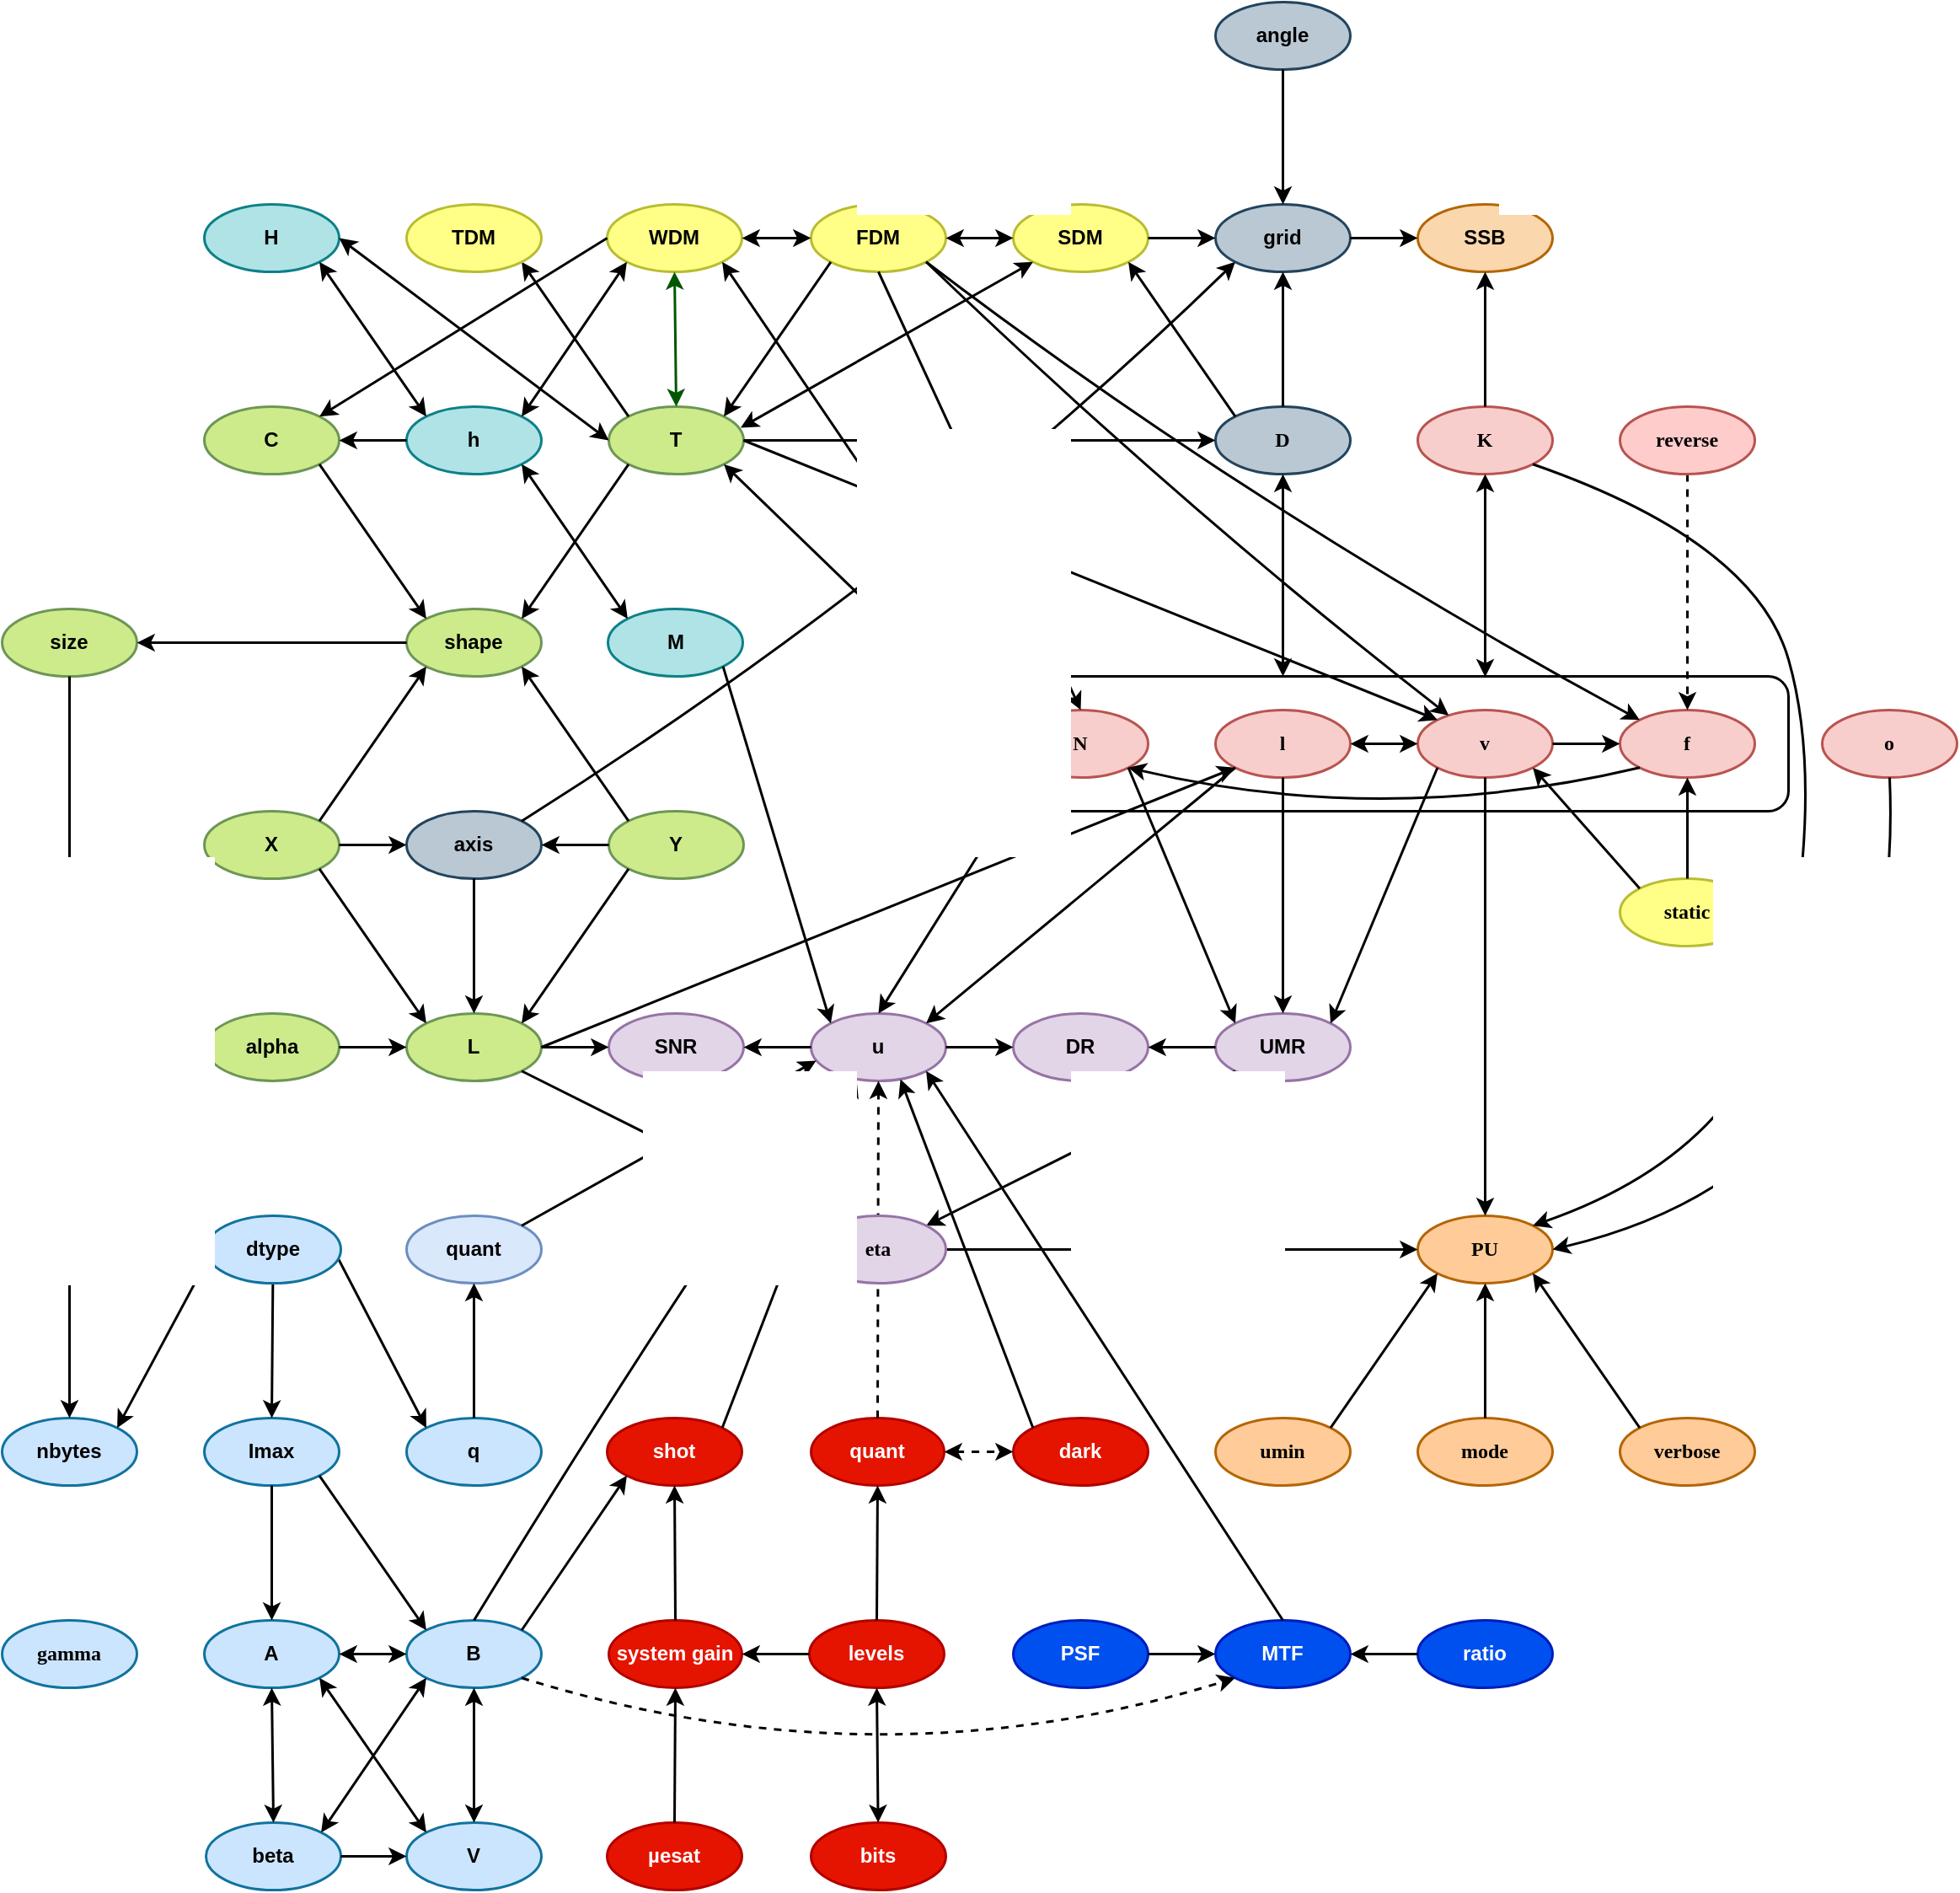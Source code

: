 <mxfile version="20.8.16" type="device"><diagram name="Page-1" id="42789a77-a242-8287-6e28-9cd8cfd52e62"><mxGraphModel dx="1773" dy="1035" grid="1" gridSize="10" guides="1" tooltips="1" connect="1" arrows="1" fold="1" page="1" pageScale="1" pageWidth="1169" pageHeight="827" background="#FFFFFF" math="0" shadow="0"><root><mxCell id="0"/><mxCell id="1" parent="0"/><mxCell id="Fuf8ZG8SZwSjGpJqajnA-6" value="" style="rounded=1;whiteSpace=wrap;html=1;labelBackgroundColor=default;strokeWidth=1.5;" parent="1" vertex="1"><mxGeometry x="620" y="440" width="480" height="80" as="geometry"/></mxCell><mxCell id="1ea317790d2ca983-6" value="&lt;span&gt;o&lt;/span&gt;" style="ellipse;whiteSpace=wrap;html=1;rounded=0;shadow=0;comic=0;labelBackgroundColor=none;strokeWidth=1.5;fontFamily=Verdana;fontSize=12;align=center;fontStyle=1;fillColor=#f8cecc;strokeColor=#b85450;labelBorderColor=none;" parent="1" vertex="1"><mxGeometry x="1120" y="460" width="80" height="40" as="geometry"/></mxCell><mxCell id="1ea317790d2ca983-1" value="N" style="ellipse;whiteSpace=wrap;html=1;rounded=0;shadow=0;comic=0;labelBackgroundColor=none;strokeWidth=1.5;fontFamily=Verdana;fontSize=12;align=center;fontStyle=1;fillColor=#f8cecc;strokeColor=#b85450;labelBorderColor=none;" parent="1" vertex="1"><mxGeometry x="640" y="460" width="80" height="40" as="geometry"/></mxCell><mxCell id="1ea317790d2ca983-2" value="&lt;span&gt;K&lt;/span&gt;" style="ellipse;whiteSpace=wrap;html=1;rounded=0;shadow=0;comic=0;labelBackgroundColor=none;strokeWidth=1.5;fontFamily=Verdana;fontSize=12;align=center;fontStyle=1;fillColor=#f8cecc;strokeColor=#b85450;labelBorderColor=none;" parent="1" vertex="1"><mxGeometry x="880" y="280" width="80" height="40" as="geometry"/></mxCell><mxCell id="1ea317790d2ca983-3" value="&lt;span&gt;l&lt;/span&gt;" style="ellipse;whiteSpace=wrap;html=1;rounded=0;shadow=0;comic=0;labelBackgroundColor=none;strokeWidth=1.5;fontFamily=Verdana;fontSize=12;align=center;fontStyle=1;fillColor=#f8cecc;strokeColor=#b85450;labelBorderColor=none;" parent="1" vertex="1"><mxGeometry x="760" y="460" width="80" height="40" as="geometry"/></mxCell><mxCell id="1ea317790d2ca983-4" value="&lt;span&gt;v&lt;/span&gt;" style="ellipse;whiteSpace=wrap;html=1;rounded=0;shadow=0;comic=0;labelBackgroundColor=none;strokeWidth=1.5;fontFamily=Verdana;fontSize=12;align=center;fontStyle=1;fillColor=#f8cecc;strokeColor=#b85450;labelBorderColor=none;" parent="1" vertex="1"><mxGeometry x="880" y="460" width="80" height="40" as="geometry"/></mxCell><mxCell id="1ea317790d2ca983-5" value="&lt;span&gt;f&lt;/span&gt;" style="ellipse;whiteSpace=wrap;html=1;rounded=0;shadow=0;comic=0;labelBackgroundColor=none;strokeWidth=1.5;fontFamily=Verdana;fontSize=12;align=center;fontStyle=1;fillColor=#f8cecc;strokeColor=#b85450;labelBorderColor=none;" parent="1" vertex="1"><mxGeometry x="1000" y="460" width="80" height="40" as="geometry"/></mxCell><mxCell id="1ea317790d2ca983-7" value="&lt;span&gt;D&lt;/span&gt;" style="ellipse;whiteSpace=wrap;html=1;rounded=0;shadow=0;comic=0;labelBackgroundColor=none;strokeWidth=1.5;fontFamily=Verdana;fontSize=12;align=center;fontStyle=1;fillColor=#bac8d3;strokeColor=#23445D;labelBorderColor=none;" parent="1" vertex="1"><mxGeometry x="760" y="280" width="80" height="40" as="geometry"/></mxCell><mxCell id="1ea317790d2ca983-10" value="&lt;span&gt;static&lt;/span&gt;" style="ellipse;whiteSpace=wrap;html=1;rounded=0;shadow=0;comic=0;labelBackgroundColor=none;strokeWidth=1.5;fontFamily=Verdana;fontSize=12;align=center;fontStyle=1;fillColor=#ffff88;strokeColor=#B8BD31;labelBorderColor=none;" parent="1" vertex="1"><mxGeometry x="1000" y="560" width="80" height="40" as="geometry"/></mxCell><mxCell id="1ea317790d2ca983-11" value="&lt;span&gt;PU&lt;br&gt;&lt;/span&gt;" style="ellipse;whiteSpace=wrap;html=1;rounded=0;shadow=0;comic=0;labelBackgroundColor=none;strokeWidth=1.5;fontFamily=Verdana;fontSize=12;align=center;fontStyle=1;fillColor=#ffcc99;strokeColor=#B46504;labelBorderColor=none;" parent="1" vertex="1"><mxGeometry x="880" y="760" width="80" height="40" as="geometry"/></mxCell><mxCell id="fu6DnhhA0FLCa2TkjUO7-2" value="UMR" style="ellipse;whiteSpace=wrap;html=1;fontStyle=1;fillColor=#e1d5e7;strokeColor=#9673a6;shadow=0;strokeWidth=1.5;labelBorderColor=none;" parent="1" vertex="1"><mxGeometry x="760" y="640" width="80" height="40" as="geometry"/></mxCell><mxCell id="fu6DnhhA0FLCa2TkjUO7-15" value="" style="endArrow=classic;html=1;rounded=1;exitX=0;exitY=1;exitDx=0;exitDy=0;entryX=1;entryY=0;entryDx=0;entryDy=0;fontStyle=1;shadow=0;strokeWidth=1.5;labelBorderColor=none;" parent="1" source="1ea317790d2ca983-4" target="fu6DnhhA0FLCa2TkjUO7-2" edge="1"><mxGeometry width="50" height="50" relative="1" as="geometry"><mxPoint x="950" y="460" as="sourcePoint"/><mxPoint x="1000" y="410" as="targetPoint"/></mxGeometry></mxCell><mxCell id="fu6DnhhA0FLCa2TkjUO7-16" value="" style="endArrow=classic;html=1;rounded=1;exitX=0.5;exitY=1;exitDx=0;exitDy=0;entryX=0.5;entryY=0;entryDx=0;entryDy=0;fontStyle=1;shadow=0;strokeWidth=1.5;labelBorderColor=none;" parent="1" source="1ea317790d2ca983-3" target="fu6DnhhA0FLCa2TkjUO7-2" edge="1"><mxGeometry width="50" height="50" relative="1" as="geometry"><mxPoint x="950" y="460" as="sourcePoint"/><mxPoint x="1000" y="410" as="targetPoint"/></mxGeometry></mxCell><mxCell id="fu6DnhhA0FLCa2TkjUO7-17" value="" style="endArrow=classic;html=1;rounded=1;exitX=1;exitY=1;exitDx=0;exitDy=0;entryX=0;entryY=0;entryDx=0;entryDy=0;fontStyle=1;shadow=0;strokeWidth=1.5;labelBorderColor=none;" parent="1" source="1ea317790d2ca983-1" target="fu6DnhhA0FLCa2TkjUO7-2" edge="1"><mxGeometry width="50" height="50" relative="1" as="geometry"><mxPoint x="950" y="460" as="sourcePoint"/><mxPoint x="1000" y="410" as="targetPoint"/></mxGeometry></mxCell><mxCell id="fu6DnhhA0FLCa2TkjUO7-18" value="" style="endArrow=classic;html=1;rounded=1;exitX=0;exitY=1;exitDx=0;exitDy=0;fontStyle=1;shadow=0;strokeWidth=1.5;labelBorderColor=none;" parent="1" source="fu6DnhhA0FLCa2TkjUO7-2" target="1ea317790d2ca983-8" edge="1"><mxGeometry width="50" height="50" relative="1" as="geometry"><mxPoint x="950" y="580" as="sourcePoint"/><mxPoint x="1000" y="530" as="targetPoint"/></mxGeometry></mxCell><mxCell id="fu6DnhhA0FLCa2TkjUO7-19" value="" style="endArrow=classic;html=1;rounded=1;exitX=0.5;exitY=1;exitDx=0;exitDy=0;entryX=0.5;entryY=0;entryDx=0;entryDy=0;fontStyle=1;shadow=0;strokeWidth=1.5;labelBorderColor=none;" parent="1" source="1ea317790d2ca983-4" target="1ea317790d2ca983-11" edge="1"><mxGeometry width="50" height="50" relative="1" as="geometry"><mxPoint x="950" y="460" as="sourcePoint"/><mxPoint x="1000" y="410" as="targetPoint"/></mxGeometry></mxCell><mxCell id="fu6DnhhA0FLCa2TkjUO7-20" value="" style="endArrow=classic;html=1;rounded=1;exitX=1;exitY=0.5;exitDx=0;exitDy=0;entryX=0;entryY=0.5;entryDx=0;entryDy=0;fontStyle=1;shadow=0;strokeWidth=1.5;labelBorderColor=none;" parent="1" source="1ea317790d2ca983-8" target="1ea317790d2ca983-11" edge="1"><mxGeometry width="50" height="50" relative="1" as="geometry"><mxPoint x="950" y="580" as="sourcePoint"/><mxPoint x="1000" y="530" as="targetPoint"/></mxGeometry></mxCell><mxCell id="fu6DnhhA0FLCa2TkjUO7-21" value="" style="endArrow=classic;startArrow=classic;html=1;rounded=1;exitX=1;exitY=0.5;exitDx=0;exitDy=0;fontStyle=1;shadow=0;strokeWidth=1.5;labelBorderColor=none;" parent="1" source="1ea317790d2ca983-3" edge="1"><mxGeometry width="50" height="50" relative="1" as="geometry"><mxPoint x="950" y="460" as="sourcePoint"/><mxPoint x="880" y="480" as="targetPoint"/></mxGeometry></mxCell><mxCell id="fu6DnhhA0FLCa2TkjUO7-22" value="" style="endArrow=classic;html=1;rounded=1;exitX=1;exitY=0.5;exitDx=0;exitDy=0;entryX=0;entryY=0.5;entryDx=0;entryDy=0;fontStyle=1;shadow=0;strokeWidth=1.5;labelBorderColor=none;" parent="1" source="1ea317790d2ca983-4" target="1ea317790d2ca983-5" edge="1"><mxGeometry width="50" height="50" relative="1" as="geometry"><mxPoint x="1010" y="590" as="sourcePoint"/><mxPoint x="1000" y="410" as="targetPoint"/></mxGeometry></mxCell><mxCell id="fu6DnhhA0FLCa2TkjUO7-24" value="" style="endArrow=classic;html=1;rounded=1;entryX=0.5;entryY=0;entryDx=0;entryDy=0;exitX=0.5;exitY=1;exitDx=0;exitDy=0;dashed=1;fontStyle=1;shadow=0;strokeWidth=1.5;labelBorderColor=none;" parent="1" target="1ea317790d2ca983-5" edge="1"><mxGeometry width="50" height="50" relative="1" as="geometry"><mxPoint x="1040" y="320" as="sourcePoint"/><mxPoint x="1000" y="410" as="targetPoint"/></mxGeometry></mxCell><mxCell id="fu6DnhhA0FLCa2TkjUO7-25" value="" style="endArrow=classic;html=1;rounded=1;entryX=1;entryY=1;entryDx=0;entryDy=0;exitX=0;exitY=0;exitDx=0;exitDy=0;fontStyle=1;shadow=0;strokeWidth=1.5;labelBorderColor=none;" parent="1" source="1ea317790d2ca983-10" target="1ea317790d2ca983-4" edge="1"><mxGeometry width="50" height="50" relative="1" as="geometry"><mxPoint x="980" y="520" as="sourcePoint"/><mxPoint x="1000" y="410" as="targetPoint"/></mxGeometry></mxCell><mxCell id="fu6DnhhA0FLCa2TkjUO7-26" value="" style="endArrow=classic;html=1;rounded=1;exitX=0.5;exitY=0;exitDx=0;exitDy=0;entryX=0.5;entryY=1;entryDx=0;entryDy=0;fontStyle=1;shadow=0;strokeWidth=1.5;labelBorderColor=none;" parent="1" source="1ea317790d2ca983-10" target="1ea317790d2ca983-5" edge="1"><mxGeometry width="50" height="50" relative="1" as="geometry"><mxPoint x="950" y="460" as="sourcePoint"/><mxPoint x="1000" y="410" as="targetPoint"/></mxGeometry></mxCell><mxCell id="fu6DnhhA0FLCa2TkjUO7-28" value="SSB" style="ellipse;whiteSpace=wrap;html=1;fontStyle=1;fillColor=#fad7ac;strokeColor=#b46504;shadow=0;strokeWidth=1.5;labelBorderColor=none;" parent="1" vertex="1"><mxGeometry x="880" y="160" width="80" height="40" as="geometry"/></mxCell><mxCell id="fu6DnhhA0FLCa2TkjUO7-29" value="grid" style="ellipse;whiteSpace=wrap;html=1;fontStyle=1;fillColor=#bac8d3;strokeColor=#23445D;shadow=0;strokeWidth=1.5;labelBorderColor=none;" parent="1" vertex="1"><mxGeometry x="760" y="160" width="80" height="40" as="geometry"/></mxCell><mxCell id="fu6DnhhA0FLCa2TkjUO7-30" value="" style="endArrow=classic;html=1;curved=1;exitX=1;exitY=0.5;exitDx=0;exitDy=0;entryX=0;entryY=0.5;entryDx=0;entryDy=0;fontStyle=1;shadow=0;strokeWidth=1.5;labelBorderColor=none;" parent="1" source="fu6DnhhA0FLCa2TkjUO7-29" target="fu6DnhhA0FLCa2TkjUO7-28" edge="1"><mxGeometry width="50" height="50" relative="1" as="geometry"><mxPoint x="950" y="380" as="sourcePoint"/><mxPoint x="1000" y="330" as="targetPoint"/></mxGeometry></mxCell><mxCell id="fu6DnhhA0FLCa2TkjUO7-31" value="" style="endArrow=classic;html=1;curved=1;exitX=0.5;exitY=0;exitDx=0;exitDy=0;entryX=0.5;entryY=1;entryDx=0;entryDy=0;fontStyle=1;shadow=0;strokeWidth=1.5;labelBorderColor=none;" parent="1" source="1ea317790d2ca983-2" target="fu6DnhhA0FLCa2TkjUO7-28" edge="1"><mxGeometry width="50" height="50" relative="1" as="geometry"><mxPoint x="950" y="380" as="sourcePoint"/><mxPoint x="1000" y="330" as="targetPoint"/></mxGeometry></mxCell><mxCell id="fu6DnhhA0FLCa2TkjUO7-32" value="" style="endArrow=classic;html=1;curved=1;exitX=0.5;exitY=0;exitDx=0;exitDy=0;fontStyle=1;shadow=0;strokeWidth=1.5;labelBorderColor=none;" parent="1" source="1ea317790d2ca983-7" target="fu6DnhhA0FLCa2TkjUO7-29" edge="1"><mxGeometry width="50" height="50" relative="1" as="geometry"><mxPoint x="950" y="380" as="sourcePoint"/><mxPoint x="1000" y="330" as="targetPoint"/></mxGeometry></mxCell><mxCell id="fu6DnhhA0FLCa2TkjUO7-33" value="angle" style="ellipse;whiteSpace=wrap;html=1;fontStyle=1;fillColor=#bac8d3;strokeColor=#23445D;shadow=0;strokeWidth=1.5;labelBorderColor=none;" parent="1" vertex="1"><mxGeometry x="760" y="40" width="80" height="40" as="geometry"/></mxCell><mxCell id="fu6DnhhA0FLCa2TkjUO7-34" value="" style="endArrow=classic;html=1;curved=1;exitX=0.5;exitY=1;exitDx=0;exitDy=0;entryX=0.5;entryY=0;entryDx=0;entryDy=0;fontStyle=1;shadow=0;strokeWidth=1.5;labelBorderColor=none;" parent="1" source="fu6DnhhA0FLCa2TkjUO7-33" target="fu6DnhhA0FLCa2TkjUO7-29" edge="1"><mxGeometry width="50" height="50" relative="1" as="geometry"><mxPoint x="950" y="340" as="sourcePoint"/><mxPoint x="1000" y="290" as="targetPoint"/></mxGeometry></mxCell><mxCell id="fu6DnhhA0FLCa2TkjUO7-36" value="WDM" style="ellipse;whiteSpace=wrap;html=1;fontStyle=1;fillColor=#ffff88;strokeColor=#B8BD31;shadow=0;strokeWidth=1.5;labelBorderColor=none;" parent="1" vertex="1"><mxGeometry x="399" y="160" width="80" height="40" as="geometry"/></mxCell><mxCell id="fu6DnhhA0FLCa2TkjUO7-37" value="FDM" style="ellipse;whiteSpace=wrap;html=1;fontStyle=1;fillColor=#ffff88;strokeColor=#B8BD31;shadow=0;strokeWidth=1.5;labelBorderColor=none;" parent="1" vertex="1"><mxGeometry x="520" y="160" width="80" height="40" as="geometry"/></mxCell><mxCell id="fu6DnhhA0FLCa2TkjUO7-38" value="SDM" style="ellipse;whiteSpace=wrap;html=1;fontStyle=1;fillColor=#ffff88;strokeColor=#B8BD31;shadow=0;strokeWidth=1.5;labelBorderColor=none;" parent="1" vertex="1"><mxGeometry x="640" y="160" width="80" height="40" as="geometry"/></mxCell><mxCell id="fu6DnhhA0FLCa2TkjUO7-39" value="" style="endArrow=classic;startArrow=classic;html=1;curved=1;exitX=1;exitY=0.5;exitDx=0;exitDy=0;entryX=0;entryY=0.5;entryDx=0;entryDy=0;fontStyle=1;shadow=0;strokeWidth=1.5;labelBorderColor=none;" parent="1" source="fu6DnhhA0FLCa2TkjUO7-36" target="fu6DnhhA0FLCa2TkjUO7-37" edge="1"><mxGeometry width="50" height="50" relative="1" as="geometry"><mxPoint x="950" y="460" as="sourcePoint"/><mxPoint x="1000" y="410" as="targetPoint"/></mxGeometry></mxCell><mxCell id="fu6DnhhA0FLCa2TkjUO7-40" value="" style="endArrow=classic;startArrow=classic;html=1;curved=1;exitX=1;exitY=0.5;exitDx=0;exitDy=0;entryX=0;entryY=0.5;entryDx=0;entryDy=0;fontStyle=1;shadow=0;strokeWidth=1.5;labelBorderColor=none;" parent="1" source="fu6DnhhA0FLCa2TkjUO7-37" target="fu6DnhhA0FLCa2TkjUO7-38" edge="1"><mxGeometry width="50" height="50" relative="1" as="geometry"><mxPoint x="950" y="460" as="sourcePoint"/><mxPoint x="1000" y="410" as="targetPoint"/></mxGeometry></mxCell><mxCell id="fu6DnhhA0FLCa2TkjUO7-41" value="" style="endArrow=classic;html=1;curved=1;exitX=1;exitY=0.5;exitDx=0;exitDy=0;entryX=0;entryY=0.5;entryDx=0;entryDy=0;fontStyle=1;shadow=0;strokeWidth=1.5;labelBorderColor=none;" parent="1" source="fu6DnhhA0FLCa2TkjUO7-38" target="fu6DnhhA0FLCa2TkjUO7-29" edge="1"><mxGeometry width="50" height="50" relative="1" as="geometry"><mxPoint x="950" y="340" as="sourcePoint"/><mxPoint x="1000" y="290" as="targetPoint"/></mxGeometry></mxCell><mxCell id="fu6DnhhA0FLCa2TkjUO7-42" value="" style="endArrow=classic;html=1;curved=1;exitX=0;exitY=0;exitDx=0;exitDy=0;entryX=1;entryY=1;entryDx=0;entryDy=0;fontStyle=1;shadow=0;strokeWidth=1.5;labelBorderColor=none;" parent="1" source="1ea317790d2ca983-7" target="fu6DnhhA0FLCa2TkjUO7-38" edge="1"><mxGeometry width="50" height="50" relative="1" as="geometry"><mxPoint x="950" y="340" as="sourcePoint"/><mxPoint x="1000" y="290" as="targetPoint"/></mxGeometry></mxCell><mxCell id="fu6DnhhA0FLCa2TkjUO7-43" value="shape" style="ellipse;whiteSpace=wrap;html=1;fontStyle=1;fillColor=#cdeb8b;strokeColor=#6D9656;shadow=0;strokeWidth=1.5;labelBorderColor=none;" parent="1" vertex="1"><mxGeometry x="280" y="400" width="80" height="40" as="geometry"/></mxCell><mxCell id="fu6DnhhA0FLCa2TkjUO7-44" value="T" style="ellipse;whiteSpace=wrap;html=1;fontStyle=1;fillColor=#cdeb8b;strokeColor=#6D9656;shadow=0;strokeWidth=1.5;labelBorderColor=none;" parent="1" vertex="1"><mxGeometry x="400" y="280" width="80" height="40" as="geometry"/></mxCell><mxCell id="fu6DnhhA0FLCa2TkjUO7-45" value="Y" style="ellipse;whiteSpace=wrap;html=1;fontStyle=1;fillColor=#cdeb8b;strokeColor=#6D9656;shadow=0;strokeWidth=1.5;labelBorderColor=none;" parent="1" vertex="1"><mxGeometry x="400" y="520" width="80" height="40" as="geometry"/></mxCell><mxCell id="fu6DnhhA0FLCa2TkjUO7-46" value="X" style="ellipse;whiteSpace=wrap;html=1;fontStyle=1;fillColor=#cdeb8b;strokeColor=#6D9656;shadow=0;strokeWidth=1.5;labelBorderColor=none;" parent="1" vertex="1"><mxGeometry x="160" y="520" width="80" height="40" as="geometry"/></mxCell><mxCell id="fu6DnhhA0FLCa2TkjUO7-47" value="C" style="ellipse;whiteSpace=wrap;html=1;fontStyle=1;fillColor=#cdeb8b;strokeColor=#6D9656;shadow=0;strokeWidth=1.5;labelBorderColor=none;" parent="1" vertex="1"><mxGeometry x="160" y="280" width="80" height="40" as="geometry"/></mxCell><mxCell id="fu6DnhhA0FLCa2TkjUO7-48" value="" style="endArrow=classic;html=1;curved=1;exitX=1;exitY=1;exitDx=0;exitDy=0;entryX=0;entryY=0;entryDx=0;entryDy=0;fontStyle=1;shadow=0;strokeWidth=1.5;labelBorderColor=none;" parent="1" source="fu6DnhhA0FLCa2TkjUO7-47" target="fu6DnhhA0FLCa2TkjUO7-43" edge="1"><mxGeometry width="50" height="50" relative="1" as="geometry"><mxPoint x="950" y="500" as="sourcePoint"/><mxPoint x="1000" y="450" as="targetPoint"/></mxGeometry></mxCell><mxCell id="fu6DnhhA0FLCa2TkjUO7-49" value="" style="endArrow=classic;html=1;curved=1;exitX=0;exitY=1;exitDx=0;exitDy=0;entryX=1;entryY=0;entryDx=0;entryDy=0;fontStyle=1;shadow=0;strokeWidth=1.5;labelBorderColor=none;" parent="1" source="fu6DnhhA0FLCa2TkjUO7-44" target="fu6DnhhA0FLCa2TkjUO7-43" edge="1"><mxGeometry width="50" height="50" relative="1" as="geometry"><mxPoint x="950" y="500" as="sourcePoint"/><mxPoint x="1000" y="450" as="targetPoint"/></mxGeometry></mxCell><mxCell id="fu6DnhhA0FLCa2TkjUO7-50" value="" style="endArrow=classic;html=1;curved=1;exitX=1;exitY=0;exitDx=0;exitDy=0;entryX=0;entryY=1;entryDx=0;entryDy=0;fontStyle=1;shadow=0;strokeWidth=1.5;labelBorderColor=none;" parent="1" source="fu6DnhhA0FLCa2TkjUO7-46" target="fu6DnhhA0FLCa2TkjUO7-43" edge="1"><mxGeometry width="50" height="50" relative="1" as="geometry"><mxPoint x="950" y="500" as="sourcePoint"/><mxPoint x="290" y="500" as="targetPoint"/></mxGeometry></mxCell><mxCell id="fu6DnhhA0FLCa2TkjUO7-51" value="" style="endArrow=classic;html=1;curved=1;exitX=0;exitY=0;exitDx=0;exitDy=0;entryX=1;entryY=1;entryDx=0;entryDy=0;fontStyle=1;shadow=0;strokeWidth=1.5;labelBorderColor=none;" parent="1" source="fu6DnhhA0FLCa2TkjUO7-45" target="fu6DnhhA0FLCa2TkjUO7-43" edge="1"><mxGeometry width="50" height="50" relative="1" as="geometry"><mxPoint x="950" y="500" as="sourcePoint"/><mxPoint x="1000" y="450" as="targetPoint"/></mxGeometry></mxCell><mxCell id="fu6DnhhA0FLCa2TkjUO7-52" value="size" style="ellipse;whiteSpace=wrap;html=1;fontStyle=1;fillColor=#cdeb8b;strokeColor=#6D9656;shadow=0;strokeWidth=1.5;labelBorderColor=none;" parent="1" vertex="1"><mxGeometry x="40" y="400" width="80" height="40" as="geometry"/></mxCell><mxCell id="fu6DnhhA0FLCa2TkjUO7-53" value="" style="endArrow=classic;html=1;curved=1;exitX=0;exitY=0.5;exitDx=0;exitDy=0;entryX=1;entryY=0.5;entryDx=0;entryDy=0;fontStyle=1;shadow=0;strokeWidth=1.5;labelBorderColor=none;" parent="1" source="fu6DnhhA0FLCa2TkjUO7-43" target="fu6DnhhA0FLCa2TkjUO7-52" edge="1"><mxGeometry width="50" height="50" relative="1" as="geometry"><mxPoint x="950" y="340" as="sourcePoint"/><mxPoint x="1000" y="290" as="targetPoint"/></mxGeometry></mxCell><mxCell id="fu6DnhhA0FLCa2TkjUO7-54" value="L" style="ellipse;whiteSpace=wrap;html=1;fontStyle=1;fillColor=#cdeb8b;strokeColor=#6D9656;shadow=0;strokeWidth=1.5;labelBorderColor=none;" parent="1" vertex="1"><mxGeometry x="280" y="640" width="80" height="40" as="geometry"/></mxCell><mxCell id="fu6DnhhA0FLCa2TkjUO7-55" value="" style="endArrow=classic;html=1;curved=1;exitX=1;exitY=1;exitDx=0;exitDy=0;entryX=0;entryY=0;entryDx=0;entryDy=0;fontStyle=1;shadow=0;strokeWidth=1.5;labelBorderColor=none;" parent="1" source="fu6DnhhA0FLCa2TkjUO7-46" target="fu6DnhhA0FLCa2TkjUO7-54" edge="1"><mxGeometry width="50" height="50" relative="1" as="geometry"><mxPoint x="950" y="520" as="sourcePoint"/><mxPoint x="1000" y="470" as="targetPoint"/></mxGeometry></mxCell><mxCell id="fu6DnhhA0FLCa2TkjUO7-56" value="" style="endArrow=classic;html=1;curved=1;exitX=0;exitY=1;exitDx=0;exitDy=0;entryX=1;entryY=0;entryDx=0;entryDy=0;fontStyle=1;shadow=0;strokeWidth=1.5;labelBorderColor=none;" parent="1" source="fu6DnhhA0FLCa2TkjUO7-45" target="fu6DnhhA0FLCa2TkjUO7-54" edge="1"><mxGeometry width="50" height="50" relative="1" as="geometry"><mxPoint x="950" y="520" as="sourcePoint"/><mxPoint x="1000" y="470" as="targetPoint"/></mxGeometry></mxCell><mxCell id="fu6DnhhA0FLCa2TkjUO7-58" value="u" style="ellipse;whiteSpace=wrap;html=1;fontStyle=1;fillColor=#e1d5e7;strokeColor=#9673a6;shadow=0;strokeWidth=1.5;labelBorderColor=none;" parent="1" vertex="1"><mxGeometry x="520" y="640" width="80" height="40" as="geometry"/></mxCell><mxCell id="fu6DnhhA0FLCa2TkjUO7-60" value="" style="endArrow=classic;html=1;curved=1;exitX=0;exitY=1;exitDx=0;exitDy=0;entryX=0.5;entryY=0;entryDx=0;entryDy=0;fontStyle=1;shadow=0;strokeWidth=1.5;labelBorderColor=none;" parent="1" source="1ea317790d2ca983-1" target="fu6DnhhA0FLCa2TkjUO7-58" edge="1"><mxGeometry width="50" height="50" relative="1" as="geometry"><mxPoint x="820" y="520" as="sourcePoint"/><mxPoint x="870" y="470" as="targetPoint"/></mxGeometry></mxCell><mxCell id="fu6DnhhA0FLCa2TkjUO7-61" value="DR" style="ellipse;whiteSpace=wrap;html=1;fontStyle=1;fillColor=#e1d5e7;strokeColor=#9673a6;shadow=0;strokeWidth=1.5;labelBorderColor=none;" parent="1" vertex="1"><mxGeometry x="640" y="640" width="80" height="40" as="geometry"/></mxCell><mxCell id="fu6DnhhA0FLCa2TkjUO7-62" value="" style="endArrow=classic;html=1;curved=1;exitX=0;exitY=0.5;exitDx=0;exitDy=0;fontStyle=1;shadow=0;strokeWidth=1.5;labelBorderColor=none;" parent="1" source="fu6DnhhA0FLCa2TkjUO7-2" edge="1"><mxGeometry width="50" height="50" relative="1" as="geometry"><mxPoint x="820" y="520" as="sourcePoint"/><mxPoint x="720" y="660" as="targetPoint"/></mxGeometry></mxCell><mxCell id="fu6DnhhA0FLCa2TkjUO7-63" value="" style="endArrow=classic;html=1;curved=1;entryX=0;entryY=0.5;entryDx=0;entryDy=0;fontStyle=1;shadow=0;strokeWidth=1.5;labelBorderColor=none;" parent="1" target="fu6DnhhA0FLCa2TkjUO7-61" edge="1"><mxGeometry width="50" height="50" relative="1" as="geometry"><mxPoint x="600" y="660" as="sourcePoint"/><mxPoint x="870" y="470" as="targetPoint"/></mxGeometry></mxCell><mxCell id="fu6DnhhA0FLCa2TkjUO7-64" value="M" style="ellipse;whiteSpace=wrap;html=1;fontStyle=1;fillColor=#b0e3e6;strokeColor=#0e8088;shadow=0;strokeWidth=1.5;labelBorderColor=none;" parent="1" vertex="1"><mxGeometry x="399.5" y="400" width="80" height="40" as="geometry"/></mxCell><mxCell id="fu6DnhhA0FLCa2TkjUO7-69" value="" style="endArrow=classic;html=1;curved=1;exitX=1;exitY=1;exitDx=0;exitDy=0;entryX=0;entryY=0;entryDx=0;entryDy=0;fontStyle=1;shadow=0;strokeWidth=1.5;labelBorderColor=none;" parent="1" source="fu6DnhhA0FLCa2TkjUO7-64" target="fu6DnhhA0FLCa2TkjUO7-58" edge="1"><mxGeometry width="50" height="50" relative="1" as="geometry"><mxPoint x="820" y="520" as="sourcePoint"/><mxPoint x="870" y="470" as="targetPoint"/></mxGeometry></mxCell><mxCell id="fu6DnhhA0FLCa2TkjUO7-72" value="dark" style="ellipse;whiteSpace=wrap;html=1;fontStyle=1;fillColor=#e51400;strokeColor=#B20000;shadow=0;strokeWidth=1.5;labelBorderColor=none;fontColor=#ffffff;" parent="1" vertex="1"><mxGeometry x="640" y="880" width="80" height="40" as="geometry"/></mxCell><mxCell id="fu6DnhhA0FLCa2TkjUO7-73" value="quant" style="ellipse;whiteSpace=wrap;html=1;fontStyle=1;fillColor=#dae8fc;strokeColor=#6c8ebf;shadow=0;strokeWidth=1.5;labelBorderColor=none;" parent="1" vertex="1"><mxGeometry x="280" y="760" width="80" height="40" as="geometry"/></mxCell><mxCell id="fu6DnhhA0FLCa2TkjUO7-74" value="shot" style="ellipse;whiteSpace=wrap;html=1;fontStyle=1;fillColor=#e51400;strokeColor=#B20000;shadow=0;strokeWidth=1.5;labelBorderColor=none;fontColor=#ffffff;" parent="1" vertex="1"><mxGeometry x="399" y="880" width="80" height="40" as="geometry"/></mxCell><mxCell id="fu6DnhhA0FLCa2TkjUO7-75" value="" style="endArrow=classic;html=1;curved=1;exitX=1;exitY=0;exitDx=0;exitDy=0;entryX=0.338;entryY=0.975;entryDx=0;entryDy=0;fontStyle=1;shadow=0;strokeWidth=1.5;labelBorderColor=none;entryPerimeter=0;" parent="1" source="fu6DnhhA0FLCa2TkjUO7-74" target="fu6DnhhA0FLCa2TkjUO7-58" edge="1"><mxGeometry width="50" height="50" relative="1" as="geometry"><mxPoint x="820" y="520" as="sourcePoint"/><mxPoint x="870" y="470" as="targetPoint"/></mxGeometry></mxCell><mxCell id="fu6DnhhA0FLCa2TkjUO7-77" value="" style="endArrow=classic;html=1;curved=1;exitX=0;exitY=0;exitDx=0;exitDy=0;entryX=0.663;entryY=0.975;entryDx=0;entryDy=0;fontStyle=1;shadow=0;strokeWidth=1.5;labelBorderColor=none;entryPerimeter=0;" parent="1" source="fu6DnhhA0FLCa2TkjUO7-72" target="fu6DnhhA0FLCa2TkjUO7-58" edge="1"><mxGeometry width="50" height="50" relative="1" as="geometry"><mxPoint x="820" y="520" as="sourcePoint"/><mxPoint x="870" y="470" as="targetPoint"/></mxGeometry></mxCell><mxCell id="fu6DnhhA0FLCa2TkjUO7-78" value="" style="endArrow=classic;html=1;curved=1;exitX=1;exitY=0.5;exitDx=0;exitDy=0;entryX=0;entryY=0.5;entryDx=0;entryDy=0;fontStyle=1;shadow=0;strokeWidth=1.5;labelBorderColor=none;" parent="1" source="fu6DnhhA0FLCa2TkjUO7-44" target="1ea317790d2ca983-7" edge="1"><mxGeometry width="50" height="50" relative="1" as="geometry"><mxPoint x="820" y="520" as="sourcePoint"/><mxPoint x="870" y="470" as="targetPoint"/></mxGeometry></mxCell><mxCell id="fu6DnhhA0FLCa2TkjUO7-80" value="nbytes" style="ellipse;whiteSpace=wrap;html=1;fontStyle=1;fillColor=#cce5ff;strokeColor=#10739E;shadow=0;strokeWidth=1.5;labelBorderColor=none;" parent="1" vertex="1"><mxGeometry x="40" y="880" width="80" height="40" as="geometry"/></mxCell><mxCell id="fu6DnhhA0FLCa2TkjUO7-81" value="q" style="ellipse;whiteSpace=wrap;html=1;fontStyle=1;fillColor=#cce5ff;strokeColor=#10739E;shadow=0;strokeWidth=1.5;labelBorderColor=none;" parent="1" vertex="1"><mxGeometry x="280" y="880" width="80" height="40" as="geometry"/></mxCell><mxCell id="fu6DnhhA0FLCa2TkjUO7-82" value="Imax" style="ellipse;whiteSpace=wrap;html=1;fontStyle=1;fillColor=#cce5ff;strokeColor=#10739E;shadow=0;strokeWidth=1.5;labelBorderColor=none;" parent="1" vertex="1"><mxGeometry x="160" y="880" width="80" height="40" as="geometry"/></mxCell><mxCell id="fu6DnhhA0FLCa2TkjUO7-84" value="" style="endArrow=classic;html=1;curved=1;exitX=0.5;exitY=0;exitDx=0;exitDy=0;entryX=0.5;entryY=1;entryDx=0;entryDy=0;fontStyle=1;shadow=0;strokeWidth=1.5;labelBorderColor=none;" parent="1" source="fu6DnhhA0FLCa2TkjUO7-81" target="fu6DnhhA0FLCa2TkjUO7-73" edge="1"><mxGeometry width="50" height="50" relative="1" as="geometry"><mxPoint x="700" y="760" as="sourcePoint"/><mxPoint x="750" y="710" as="targetPoint"/></mxGeometry></mxCell><mxCell id="fu6DnhhA0FLCa2TkjUO7-85" value="" style="endArrow=classic;html=1;curved=1;exitX=1;exitY=0;exitDx=0;exitDy=0;entryX=0;entryY=0;entryDx=0;entryDy=0;fontStyle=1;shadow=0;strokeWidth=1.5;labelBorderColor=none;" parent="1" source="fu6DnhhA0FLCa2TkjUO7-79" target="fu6DnhhA0FLCa2TkjUO7-81" edge="1"><mxGeometry width="50" height="50" relative="1" as="geometry"><mxPoint x="820" y="740" as="sourcePoint"/><mxPoint x="870" y="690" as="targetPoint"/></mxGeometry></mxCell><mxCell id="fu6DnhhA0FLCa2TkjUO7-86" value="" style="endArrow=classic;html=1;curved=1;exitX=0.5;exitY=0;exitDx=0;exitDy=0;fontStyle=1;shadow=0;strokeWidth=1.5;labelBorderColor=none;fillColor=#cce5ff;strokeColor=#000000;entryX=0.5;entryY=0;entryDx=0;entryDy=0;" parent="1" source="fu6DnhhA0FLCa2TkjUO7-79" target="fu6DnhhA0FLCa2TkjUO7-82" edge="1"><mxGeometry width="50" height="50" relative="1" as="geometry"><mxPoint x="820" y="740" as="sourcePoint"/><mxPoint x="190" y="860" as="targetPoint"/></mxGeometry></mxCell><mxCell id="fu6DnhhA0FLCa2TkjUO7-87" value="" style="endArrow=classic;html=1;curved=1;exitX=0;exitY=0;exitDx=0;exitDy=0;entryX=1;entryY=0;entryDx=0;entryDy=0;fontStyle=1;shadow=0;strokeWidth=1.5;labelBorderColor=none;fillColor=#cce5ff;strokeColor=#000000;" parent="1" source="fu6DnhhA0FLCa2TkjUO7-79" target="fu6DnhhA0FLCa2TkjUO7-80" edge="1"><mxGeometry width="50" height="50" relative="1" as="geometry"><mxPoint x="820" y="740" as="sourcePoint"/><mxPoint x="870" y="690" as="targetPoint"/></mxGeometry></mxCell><mxCell id="fu6DnhhA0FLCa2TkjUO7-88" value="" style="endArrow=classic;html=1;curved=1;exitX=0.5;exitY=1;exitDx=0;exitDy=0;entryX=0.5;entryY=0;entryDx=0;entryDy=0;fontStyle=1;shadow=0;strokeWidth=1.5;labelBorderColor=none;" parent="1" source="fu6DnhhA0FLCa2TkjUO7-52" target="fu6DnhhA0FLCa2TkjUO7-80" edge="1"><mxGeometry width="50" height="50" relative="1" as="geometry"><mxPoint x="820" y="700" as="sourcePoint"/><mxPoint x="870" y="650" as="targetPoint"/></mxGeometry></mxCell><mxCell id="fu6DnhhA0FLCa2TkjUO7-89" value="A" style="ellipse;whiteSpace=wrap;html=1;fontStyle=1;fillColor=#cce5ff;strokeColor=#10739E;shadow=0;strokeWidth=1.5;labelBorderColor=none;" parent="1" vertex="1"><mxGeometry x="160" y="1000" width="80" height="40" as="geometry"/></mxCell><mxCell id="fu6DnhhA0FLCa2TkjUO7-90" value="B" style="ellipse;whiteSpace=wrap;html=1;fontStyle=1;fillColor=#cce5ff;strokeColor=#10739E;shadow=0;strokeWidth=1.5;labelBorderColor=none;" parent="1" vertex="1"><mxGeometry x="280" y="1000" width="80" height="40" as="geometry"/></mxCell><mxCell id="fu6DnhhA0FLCa2TkjUO7-91" value="V" style="ellipse;whiteSpace=wrap;html=1;fontStyle=1;fillColor=#cce5ff;strokeColor=#10739E;shadow=0;strokeWidth=1.5;labelBorderColor=none;" parent="1" vertex="1"><mxGeometry x="280" y="1120" width="80" height="40" as="geometry"/></mxCell><mxCell id="fu6DnhhA0FLCa2TkjUO7-92" value="" style="endArrow=classic;html=1;curved=1;exitX=0.5;exitY=0;exitDx=0;exitDy=0;fontStyle=1;shadow=0;strokeWidth=1.5;labelBorderColor=none;entryX=0;entryY=1;entryDx=0;entryDy=0;" parent="1" source="fu6DnhhA0FLCa2TkjUO7-90" target="fu6DnhhA0FLCa2TkjUO7-58" edge="1"><mxGeometry width="50" height="50" relative="1" as="geometry"><mxPoint x="820" y="700" as="sourcePoint"/><mxPoint x="520" y="610" as="targetPoint"/><Array as="points"><mxPoint x="430" y="820"/></Array></mxGeometry></mxCell><mxCell id="fu6DnhhA0FLCa2TkjUO7-94" value="" style="endArrow=classic;startArrow=classic;html=1;curved=1;exitX=0.5;exitY=0;exitDx=0;exitDy=0;entryX=0.5;entryY=1;entryDx=0;entryDy=0;fillColor=#008a00;strokeColor=#005700;fontStyle=1;shadow=0;strokeWidth=1.5;labelBorderColor=none;" parent="1" source="fu6DnhhA0FLCa2TkjUO7-44" target="fu6DnhhA0FLCa2TkjUO7-36" edge="1"><mxGeometry width="50" height="50" relative="1" as="geometry"><mxPoint x="820" y="610" as="sourcePoint"/><mxPoint x="870" y="560" as="targetPoint"/></mxGeometry></mxCell><mxCell id="fu6DnhhA0FLCa2TkjUO7-95" value="" style="endArrow=classic;startArrow=classic;html=1;curved=1;entryX=0;entryY=1;entryDx=0;entryDy=0;fillColor=#60a917;strokeColor=#000000;fontStyle=1;shadow=0;strokeWidth=1.5;labelBorderColor=none;exitX=0.978;exitY=0.313;exitDx=0;exitDy=0;exitPerimeter=0;" parent="1" source="fu6DnhhA0FLCa2TkjUO7-44" target="fu6DnhhA0FLCa2TkjUO7-38" edge="1"><mxGeometry width="50" height="50" relative="1" as="geometry"><mxPoint x="480" y="290" as="sourcePoint"/><mxPoint x="870" y="560" as="targetPoint"/></mxGeometry></mxCell><mxCell id="fu6DnhhA0FLCa2TkjUO7-96" value="" style="endArrow=classic;html=1;curved=1;exitX=0;exitY=1;exitDx=0;exitDy=0;entryX=1;entryY=0;entryDx=0;entryDy=0;fillColor=#008a00;strokeColor=#000000;fontStyle=1;shadow=0;strokeWidth=1.5;labelBorderColor=none;" parent="1" source="fu6DnhhA0FLCa2TkjUO7-37" target="fu6DnhhA0FLCa2TkjUO7-44" edge="1"><mxGeometry width="50" height="50" relative="1" as="geometry"><mxPoint x="820" y="610" as="sourcePoint"/><mxPoint x="870" y="560" as="targetPoint"/></mxGeometry></mxCell><mxCell id="fu6DnhhA0FLCa2TkjUO7-97" value="" style="endArrow=classic;html=1;curved=1;exitX=0.5;exitY=1;exitDx=0;exitDy=0;entryX=0.5;entryY=0;entryDx=0;entryDy=0;fontStyle=1;shadow=0;strokeWidth=1.5;labelBorderColor=none;" parent="1" source="fu6DnhhA0FLCa2TkjUO7-37" target="1ea317790d2ca983-1" edge="1"><mxGeometry width="50" height="50" relative="1" as="geometry"><mxPoint x="820" y="610" as="sourcePoint"/><mxPoint x="870" y="560" as="targetPoint"/></mxGeometry></mxCell><mxCell id="fu6DnhhA0FLCa2TkjUO7-98" value="" style="endArrow=classic;startArrow=classic;html=1;curved=1;exitX=1;exitY=1;exitDx=0;exitDy=0;entryX=0;entryY=0;entryDx=0;entryDy=0;fontStyle=1;shadow=0;strokeWidth=1.5;labelBorderColor=none;" parent="1" source="fu6DnhhA0FLCa2TkjUO7-36" target="1ea317790d2ca983-1" edge="1"><mxGeometry width="50" height="50" relative="1" as="geometry"><mxPoint x="820" y="610" as="sourcePoint"/><mxPoint x="870" y="560" as="targetPoint"/></mxGeometry></mxCell><mxCell id="fu6DnhhA0FLCa2TkjUO7-99" value="" style="endArrow=classic;startArrow=classic;html=1;curved=1;exitX=1;exitY=1;exitDx=0;exitDy=0;entryX=0;entryY=0.5;entryDx=0;entryDy=0;fontStyle=1;fillColor=#60a917;strokeColor=#000000;shadow=0;strokeWidth=1.5;labelBorderColor=none;" parent="1" source="fu6DnhhA0FLCa2TkjUO7-44" target="1ea317790d2ca983-1" edge="1"><mxGeometry width="50" height="50" relative="1" as="geometry"><mxPoint x="820" y="610" as="sourcePoint"/><mxPoint x="620" y="430" as="targetPoint"/></mxGeometry></mxCell><mxCell id="fu6DnhhA0FLCa2TkjUO7-100" value="" style="endArrow=classic;html=1;curved=1;exitX=1;exitY=1;exitDx=0;exitDy=0;fontStyle=1;shadow=0;strokeWidth=1.5;labelBorderColor=none;" parent="1" source="fu6DnhhA0FLCa2TkjUO7-37" target="1ea317790d2ca983-4" edge="1"><mxGeometry width="50" height="50" relative="1" as="geometry"><mxPoint x="820" y="610" as="sourcePoint"/><mxPoint x="870" y="560" as="targetPoint"/><Array as="points"><mxPoint x="740" y="340"/></Array></mxGeometry></mxCell><mxCell id="fu6DnhhA0FLCa2TkjUO7-102" value="" style="endArrow=classic;html=1;curved=1;exitX=1;exitY=0;exitDx=0;exitDy=0;entryX=0;entryY=1;entryDx=0;entryDy=0;fontStyle=1;shadow=0;strokeWidth=1.5;labelBorderColor=none;" parent="1" source="fu6DnhhA0FLCa2TkjUO7-90" target="fu6DnhhA0FLCa2TkjUO7-74" edge="1"><mxGeometry width="50" height="50" relative="1" as="geometry"><mxPoint x="700" y="850" as="sourcePoint"/><mxPoint x="750" y="800" as="targetPoint"/></mxGeometry></mxCell><mxCell id="fu6DnhhA0FLCa2TkjUO7-103" value="" style="endArrow=classic;html=1;curved=1;exitX=0.5;exitY=0;exitDx=0;exitDy=0;fontStyle=1;shadow=0;strokeWidth=1.5;labelBorderColor=none;fillColor=#cce5ff;strokeColor=#000000;startArrow=none;" parent="1" source="fu6DnhhA0FLCa2TkjUO7-79" edge="1"><mxGeometry width="50" height="50" relative="1" as="geometry"><mxPoint x="740" y="850" as="sourcePoint"/><mxPoint x="200" y="800" as="targetPoint"/></mxGeometry></mxCell><mxCell id="fu6DnhhA0FLCa2TkjUO7-104" value="" style="endArrow=classic;html=1;curved=1;exitX=1;exitY=1;exitDx=0;exitDy=0;fontStyle=1;shadow=0;strokeWidth=1.5;labelBorderColor=none;entryX=0;entryY=0;entryDx=0;entryDy=0;" parent="1" source="fu6DnhhA0FLCa2TkjUO7-82" target="fu6DnhhA0FLCa2TkjUO7-90" edge="1"><mxGeometry width="50" height="50" relative="1" as="geometry"><mxPoint x="740" y="850" as="sourcePoint"/><mxPoint x="280" y="980" as="targetPoint"/></mxGeometry></mxCell><mxCell id="fu6DnhhA0FLCa2TkjUO7-105" value="" style="endArrow=classic;startArrow=classic;html=1;curved=1;exitX=1;exitY=0.5;exitDx=0;exitDy=0;entryX=0;entryY=0.5;entryDx=0;entryDy=0;fontStyle=1;shadow=0;strokeWidth=1.5;labelBorderColor=none;" parent="1" source="fu6DnhhA0FLCa2TkjUO7-89" target="fu6DnhhA0FLCa2TkjUO7-90" edge="1"><mxGeometry width="50" height="50" relative="1" as="geometry"><mxPoint x="740" y="1090" as="sourcePoint"/><mxPoint x="790" y="1040" as="targetPoint"/></mxGeometry></mxCell><mxCell id="fu6DnhhA0FLCa2TkjUO7-106" value="" style="endArrow=classic;startArrow=classic;html=1;curved=1;exitX=0.5;exitY=0;exitDx=0;exitDy=0;entryX=0.5;entryY=1;entryDx=0;entryDy=0;fontStyle=1;shadow=0;strokeWidth=1.5;labelBorderColor=none;" parent="1" source="fu6DnhhA0FLCa2TkjUO7-91" target="fu6DnhhA0FLCa2TkjUO7-90" edge="1"><mxGeometry width="50" height="50" relative="1" as="geometry"><mxPoint x="730" y="1240" as="sourcePoint"/><mxPoint x="780" y="1190" as="targetPoint"/></mxGeometry></mxCell><mxCell id="fu6DnhhA0FLCa2TkjUO7-107" value="" style="endArrow=classic;startArrow=classic;html=1;curved=1;fontStyle=1;shadow=0;strokeWidth=1.5;labelBorderColor=none;fillColor=#cce5ff;strokeColor=#000000;exitX=0;exitY=0;exitDx=0;exitDy=0;entryX=1;entryY=1;entryDx=0;entryDy=0;" parent="1" source="fu6DnhhA0FLCa2TkjUO7-91" target="fu6DnhhA0FLCa2TkjUO7-89" edge="1"><mxGeometry width="50" height="50" relative="1" as="geometry"><mxPoint x="150" y="1121" as="sourcePoint"/><mxPoint x="220" y="1040" as="targetPoint"/></mxGeometry></mxCell><mxCell id="fu6DnhhA0FLCa2TkjUO7-108" value="axis" style="ellipse;whiteSpace=wrap;html=1;fontStyle=1;fillColor=#bac8d3;strokeColor=#23445D;shadow=0;strokeWidth=1.5;labelBorderColor=none;" parent="1" vertex="1"><mxGeometry x="280" y="520" width="80" height="40" as="geometry"/></mxCell><mxCell id="fu6DnhhA0FLCa2TkjUO7-109" value="" style="endArrow=classic;html=1;curved=1;exitX=1;exitY=0.5;exitDx=0;exitDy=0;entryX=0;entryY=0.5;entryDx=0;entryDy=0;fontStyle=1;shadow=0;strokeWidth=1.5;labelBorderColor=none;" parent="1" source="fu6DnhhA0FLCa2TkjUO7-46" target="fu6DnhhA0FLCa2TkjUO7-108" edge="1"><mxGeometry width="50" height="50" relative="1" as="geometry"><mxPoint x="610" y="730" as="sourcePoint"/><mxPoint x="660" y="680" as="targetPoint"/></mxGeometry></mxCell><mxCell id="fu6DnhhA0FLCa2TkjUO7-110" value="" style="endArrow=classic;html=1;curved=1;exitX=0;exitY=0.5;exitDx=0;exitDy=0;fontStyle=1;shadow=0;strokeWidth=1.5;labelBorderColor=none;entryX=1;entryY=0.5;entryDx=0;entryDy=0;" parent="1" source="fu6DnhhA0FLCa2TkjUO7-45" target="fu6DnhhA0FLCa2TkjUO7-108" edge="1"><mxGeometry width="50" height="50" relative="1" as="geometry"><mxPoint x="250" y="550" as="sourcePoint"/><mxPoint x="450" y="490" as="targetPoint"/></mxGeometry></mxCell><mxCell id="fu6DnhhA0FLCa2TkjUO7-111" value="" style="endArrow=classic;html=1;curved=1;exitX=0.5;exitY=1;exitDx=0;exitDy=0;entryX=0.5;entryY=0;entryDx=0;entryDy=0;fontStyle=1;shadow=0;strokeWidth=1.5;labelBorderColor=none;" parent="1" source="fu6DnhhA0FLCa2TkjUO7-108" target="fu6DnhhA0FLCa2TkjUO7-54" edge="1"><mxGeometry width="50" height="50" relative="1" as="geometry"><mxPoint x="610" y="730" as="sourcePoint"/><mxPoint x="660" y="680" as="targetPoint"/></mxGeometry></mxCell><mxCell id="fu6DnhhA0FLCa2TkjUO7-112" value="h" style="ellipse;whiteSpace=wrap;html=1;fontStyle=1;fillColor=#b0e3e6;strokeColor=#0e8088;shadow=0;strokeWidth=1.5;labelBorderColor=none;" parent="1" vertex="1"><mxGeometry x="280" y="280" width="80" height="40" as="geometry"/></mxCell><mxCell id="fu6DnhhA0FLCa2TkjUO7-113" value="H" style="ellipse;whiteSpace=wrap;html=1;fontStyle=1;fillColor=#b0e3e6;strokeColor=#0e8088;shadow=0;strokeWidth=1.5;labelBorderColor=none;" parent="1" vertex="1"><mxGeometry x="160" y="160" width="80" height="40" as="geometry"/></mxCell><mxCell id="fu6DnhhA0FLCa2TkjUO7-114" value="" style="endArrow=classic;startArrow=classic;html=1;curved=1;exitX=1;exitY=1;exitDx=0;exitDy=0;entryX=0;entryY=0;entryDx=0;entryDy=0;fontStyle=1;shadow=0;strokeWidth=1.5;labelBorderColor=none;" parent="1" source="fu6DnhhA0FLCa2TkjUO7-113" target="fu6DnhhA0FLCa2TkjUO7-112" edge="1"><mxGeometry width="50" height="50" relative="1" as="geometry"><mxPoint x="610" y="550" as="sourcePoint"/><mxPoint x="660" y="500" as="targetPoint"/></mxGeometry></mxCell><mxCell id="fu6DnhhA0FLCa2TkjUO7-115" value="" style="endArrow=classic;startArrow=classic;html=1;curved=1;exitX=1;exitY=1;exitDx=0;exitDy=0;entryX=0;entryY=0;entryDx=0;entryDy=0;fontStyle=1;shadow=0;strokeWidth=1.5;labelBorderColor=none;" parent="1" source="fu6DnhhA0FLCa2TkjUO7-112" target="fu6DnhhA0FLCa2TkjUO7-64" edge="1"><mxGeometry width="50" height="50" relative="1" as="geometry"><mxPoint x="336.564" y="374.142" as="sourcePoint"/><mxPoint x="399.996" y="465.858" as="targetPoint"/></mxGeometry></mxCell><mxCell id="fu6DnhhA0FLCa2TkjUO7-116" value="" style="endArrow=classic;html=1;curved=1;exitX=0;exitY=0.5;exitDx=0;exitDy=0;entryX=1;entryY=0.5;entryDx=0;entryDy=0;fontStyle=1;shadow=0;strokeWidth=1.5;labelBorderColor=none;" parent="1" source="fu6DnhhA0FLCa2TkjUO7-112" target="fu6DnhhA0FLCa2TkjUO7-47" edge="1"><mxGeometry width="50" height="50" relative="1" as="geometry"><mxPoint x="610" y="550" as="sourcePoint"/><mxPoint x="660" y="500" as="targetPoint"/></mxGeometry></mxCell><mxCell id="fu6DnhhA0FLCa2TkjUO7-117" value="" style="endArrow=classic;startArrow=classic;html=1;curved=1;exitX=1;exitY=0;exitDx=0;exitDy=0;entryX=0;entryY=1;entryDx=0;entryDy=0;fontStyle=1;shadow=0;strokeWidth=1.5;labelBorderColor=none;" parent="1" source="fu6DnhhA0FLCa2TkjUO7-112" target="fu6DnhhA0FLCa2TkjUO7-36" edge="1"><mxGeometry width="50" height="50" relative="1" as="geometry"><mxPoint x="610" y="550" as="sourcePoint"/><mxPoint x="660" y="500" as="targetPoint"/></mxGeometry></mxCell><mxCell id="fu6DnhhA0FLCa2TkjUO7-118" value="" style="endArrow=classic;startArrow=classic;html=1;curved=1;exitX=1;exitY=0.5;exitDx=0;exitDy=0;entryX=0;entryY=0.5;entryDx=0;entryDy=0;fontStyle=1;shadow=0;strokeWidth=1.5;labelBorderColor=none;" parent="1" source="fu6DnhhA0FLCa2TkjUO7-113" target="fu6DnhhA0FLCa2TkjUO7-44" edge="1"><mxGeometry width="50" height="50" relative="1" as="geometry"><mxPoint x="610" y="550" as="sourcePoint"/><mxPoint x="660" y="500" as="targetPoint"/></mxGeometry></mxCell><mxCell id="fu6DnhhA0FLCa2TkjUO7-119" value="" style="endArrow=classic;html=1;curved=1;exitX=0;exitY=0.5;exitDx=0;exitDy=0;entryX=1;entryY=0;entryDx=0;entryDy=0;fontStyle=1;shadow=0;strokeWidth=1.5;labelBorderColor=none;" parent="1" source="fu6DnhhA0FLCa2TkjUO7-36" target="fu6DnhhA0FLCa2TkjUO7-47" edge="1"><mxGeometry width="50" height="50" relative="1" as="geometry"><mxPoint x="610" y="550" as="sourcePoint"/><mxPoint x="660" y="500" as="targetPoint"/></mxGeometry></mxCell><mxCell id="fu6DnhhA0FLCa2TkjUO7-122" value="" style="endArrow=classic;html=1;curved=1;exitX=0;exitY=1;exitDx=0;exitDy=0;fontStyle=1;shadow=0;strokeWidth=1.5;labelBorderColor=none;entryX=1;entryY=1;entryDx=0;entryDy=0;" parent="1" source="1ea317790d2ca983-5" edge="1" target="1ea317790d2ca983-1"><mxGeometry width="50" height="50" relative="1" as="geometry"><mxPoint x="610" y="550" as="sourcePoint"/><mxPoint x="710" y="434" as="targetPoint"/><Array as="points"><mxPoint x="860" y="530"/></Array></mxGeometry></mxCell><mxCell id="fu6DnhhA0FLCa2TkjUO7-123" value="" style="endArrow=classic;html=1;curved=1;exitX=1;exitY=1;exitDx=0;exitDy=0;entryX=0;entryY=0;entryDx=0;entryDy=0;fontStyle=1;shadow=0;strokeWidth=1.5;labelBorderColor=none;" parent="1" source="fu6DnhhA0FLCa2TkjUO7-37" target="1ea317790d2ca983-5" edge="1"><mxGeometry width="50" height="50" relative="1" as="geometry"><mxPoint x="610" y="550" as="sourcePoint"/><mxPoint x="660" y="500" as="targetPoint"/><Array as="points"><mxPoint x="780" y="340"/></Array></mxGeometry></mxCell><mxCell id="fu6DnhhA0FLCa2TkjUO7-125" value="&lt;span&gt;gamma&lt;/span&gt;" style="ellipse;whiteSpace=wrap;html=1;rounded=0;shadow=0;comic=0;labelBackgroundColor=none;strokeWidth=1.5;fontFamily=Verdana;fontSize=12;align=center;fontStyle=1;fillColor=#cce5ff;strokeColor=#10739E;labelBorderColor=none;" parent="1" vertex="1"><mxGeometry x="40" y="1000" width="80" height="40" as="geometry"/></mxCell><mxCell id="fu6DnhhA0FLCa2TkjUO7-126" value="&lt;span&gt;mode&lt;br&gt;&lt;/span&gt;" style="ellipse;whiteSpace=wrap;html=1;rounded=0;shadow=0;comic=0;labelBackgroundColor=none;strokeWidth=1.5;fontFamily=Verdana;fontSize=12;align=center;fontStyle=1;fillColor=#ffcc99;strokeColor=#B46504;labelBorderColor=none;" parent="1" vertex="1"><mxGeometry x="880" y="880" width="80" height="40" as="geometry"/></mxCell><mxCell id="fu6DnhhA0FLCa2TkjUO7-127" value="&lt;span&gt;umin&lt;/span&gt;" style="ellipse;whiteSpace=wrap;html=1;rounded=0;shadow=0;comic=0;labelBackgroundColor=none;strokeWidth=1.5;fontFamily=Verdana;fontSize=12;align=center;fontStyle=1;fillColor=#ffcc99;strokeColor=#B46504;labelBorderColor=none;" parent="1" vertex="1"><mxGeometry x="760" y="880" width="80" height="40" as="geometry"/></mxCell><mxCell id="fu6DnhhA0FLCa2TkjUO7-128" value="&lt;span&gt;verbose&lt;/span&gt;" style="ellipse;whiteSpace=wrap;html=1;rounded=0;shadow=0;comic=0;labelBackgroundColor=none;strokeWidth=1.5;fontFamily=Verdana;fontSize=12;align=center;fontStyle=1;fillColor=#ffcc99;strokeColor=#B46504;labelBorderColor=none;" parent="1" vertex="1"><mxGeometry x="1000" y="880" width="80" height="40" as="geometry"/></mxCell><mxCell id="fu6DnhhA0FLCa2TkjUO7-129" value="" style="endArrow=classic;html=1;curved=1;exitX=0;exitY=0;exitDx=0;exitDy=0;entryX=1;entryY=1;entryDx=0;entryDy=0;fontStyle=1;shadow=0;strokeWidth=1.5;labelBorderColor=none;" parent="1" source="fu6DnhhA0FLCa2TkjUO7-128" target="1ea317790d2ca983-11" edge="1"><mxGeometry width="50" height="50" relative="1" as="geometry"><mxPoint x="610" y="1010" as="sourcePoint"/><mxPoint x="660" y="960" as="targetPoint"/></mxGeometry></mxCell><mxCell id="fu6DnhhA0FLCa2TkjUO7-130" value="" style="endArrow=classic;html=1;curved=1;entryX=0.5;entryY=1;entryDx=0;entryDy=0;fontStyle=1;shadow=0;strokeWidth=1.5;labelBorderColor=none;" parent="1" source="fu6DnhhA0FLCa2TkjUO7-126" target="1ea317790d2ca983-11" edge="1"><mxGeometry width="50" height="50" relative="1" as="geometry"><mxPoint x="810" y="1130" as="sourcePoint"/><mxPoint x="901.716" y="804.142" as="targetPoint"/></mxGeometry></mxCell><mxCell id="fu6DnhhA0FLCa2TkjUO7-131" value="" style="endArrow=classic;html=1;curved=1;exitX=1;exitY=0;exitDx=0;exitDy=0;entryX=0;entryY=1;entryDx=0;entryDy=0;fontStyle=1;shadow=0;strokeWidth=1.5;labelBorderColor=none;" parent="1" source="fu6DnhhA0FLCa2TkjUO7-127" target="1ea317790d2ca983-11" edge="1"><mxGeometry width="50" height="50" relative="1" as="geometry"><mxPoint x="820" y="1140" as="sourcePoint"/><mxPoint x="911.716" y="814.142" as="targetPoint"/></mxGeometry></mxCell><mxCell id="fu6DnhhA0FLCa2TkjUO7-132" value="" style="endArrow=classic;html=1;curved=1;exitX=0;exitY=0;exitDx=0;exitDy=0;entryX=1;entryY=1;entryDx=0;entryDy=0;fillColor=#60a917;strokeColor=#000000;fontStyle=1;shadow=0;strokeWidth=1.5;labelBorderColor=none;" parent="1" source="fu6DnhhA0FLCa2TkjUO7-44" target="-U4c4mzikrt07b-9Fx1a-13" edge="1"><mxGeometry width="50" height="50" relative="1" as="geometry"><mxPoint x="411.716" y="285.858" as="sourcePoint"/><mxPoint x="348.284" y="194.142" as="targetPoint"/></mxGeometry></mxCell><mxCell id="fu6DnhhA0FLCa2TkjUO7-140" value="" style="endArrow=classic;html=1;strokeColor=#000000;curved=1;exitX=1;exitY=0;exitDx=0;exitDy=0;entryX=0;entryY=1;entryDx=0;entryDy=0;shadow=0;strokeWidth=1.5;labelBorderColor=none;" parent="1" source="fu6DnhhA0FLCa2TkjUO7-108" target="fu6DnhhA0FLCa2TkjUO7-29" edge="1"><mxGeometry width="50" height="50" relative="1" as="geometry"><mxPoint x="610" y="620" as="sourcePoint"/><mxPoint x="660" y="570" as="targetPoint"/><Array as="points"><mxPoint x="580" y="380"/></Array></mxGeometry></mxCell><mxCell id="fu6DnhhA0FLCa2TkjUO7-141" value="&lt;span&gt;reverse&lt;/span&gt;" style="ellipse;whiteSpace=wrap;html=1;rounded=0;shadow=0;comic=0;labelBackgroundColor=none;strokeWidth=1.5;fontFamily=Verdana;fontSize=12;align=center;fontStyle=1;fillColor=#ffcccc;strokeColor=#B85450;labelBorderColor=none;fillStyle=auto;" parent="1" vertex="1"><mxGeometry x="1000" y="280" width="80" height="40" as="geometry"/></mxCell><mxCell id="-U4c4mzikrt07b-9Fx1a-13" value="TDM" style="ellipse;whiteSpace=wrap;html=1;fontStyle=1;shadow=0;strokeWidth=1.5;labelBorderColor=none;fillColor=#ffff88;strokeColor=#B8BD31;" parent="1" vertex="1"><mxGeometry x="280" y="160" width="80" height="40" as="geometry"/></mxCell><mxCell id="SlHEQyRQC1eyp0k5k00A-1" value="&lt;b&gt;alpha&lt;/b&gt;" style="ellipse;whiteSpace=wrap;html=1;fillColor=#cdeb8b;strokeColor=#6D9656;strokeWidth=1.5;" parent="1" vertex="1"><mxGeometry x="161" y="640" width="79" height="40" as="geometry"/></mxCell><mxCell id="SlHEQyRQC1eyp0k5k00A-3" value="&lt;span&gt;system gain&lt;/span&gt;" style="ellipse;whiteSpace=wrap;html=1;fillColor=#e51400;strokeColor=#B20000;fontColor=#ffffff;fontStyle=1;strokeWidth=1.5;" parent="1" vertex="1"><mxGeometry x="400" y="1000" width="79" height="40" as="geometry"/></mxCell><mxCell id="SlHEQyRQC1eyp0k5k00A-4" value="" style="endArrow=classic;html=1;rounded=0;exitX=0.5;exitY=0;exitDx=0;exitDy=0;entryX=0.5;entryY=1;entryDx=0;entryDy=0;fontStyle=1;strokeWidth=1.5;" parent="1" source="SlHEQyRQC1eyp0k5k00A-3" target="fu6DnhhA0FLCa2TkjUO7-74" edge="1"><mxGeometry width="50" height="50" relative="1" as="geometry"><mxPoint x="690" y="490" as="sourcePoint"/><mxPoint x="740" y="440" as="targetPoint"/></mxGeometry></mxCell><mxCell id="00o0YvFrhDCqoFfOaT8_-1" value="µesat" style="ellipse;whiteSpace=wrap;html=1;fillColor=#e51400;fontColor=#ffffff;strokeColor=#B20000;fontStyle=1;strokeWidth=1.5;" parent="1" vertex="1"><mxGeometry x="399" y="1120" width="80" height="40" as="geometry"/></mxCell><mxCell id="00o0YvFrhDCqoFfOaT8_-2" value="bits" style="ellipse;whiteSpace=wrap;html=1;fillColor=#e51400;fontColor=#ffffff;strokeColor=#B20000;fontStyle=1;strokeWidth=1.5;" parent="1" vertex="1"><mxGeometry x="520" y="1120" width="80" height="40" as="geometry"/></mxCell><mxCell id="00o0YvFrhDCqoFfOaT8_-3" value="levels" style="ellipse;whiteSpace=wrap;html=1;fillColor=#e51400;fontColor=#ffffff;strokeColor=#B20000;fontStyle=1;strokeWidth=1.5;" parent="1" vertex="1"><mxGeometry x="519" y="1000" width="80" height="40" as="geometry"/></mxCell><mxCell id="00o0YvFrhDCqoFfOaT8_-4" value="" style="endArrow=classic;startArrow=classic;html=1;rounded=0;exitX=0.5;exitY=1;exitDx=0;exitDy=0;fontStyle=1;strokeWidth=1.5;" parent="1" source="00o0YvFrhDCqoFfOaT8_-3" target="00o0YvFrhDCqoFfOaT8_-2" edge="1"><mxGeometry width="50" height="50" relative="1" as="geometry"><mxPoint x="1140" y="910" as="sourcePoint"/><mxPoint x="1190" y="860" as="targetPoint"/></mxGeometry></mxCell><mxCell id="00o0YvFrhDCqoFfOaT8_-7" value="" style="endArrow=classic;html=1;rounded=0;fontStyle=1;exitX=0;exitY=0.5;exitDx=0;exitDy=0;entryX=1;entryY=0.5;entryDx=0;entryDy=0;strokeWidth=1.5;" parent="1" source="00o0YvFrhDCqoFfOaT8_-3" target="SlHEQyRQC1eyp0k5k00A-3" edge="1"><mxGeometry width="50" height="50" relative="1" as="geometry"><mxPoint x="1020" y="910" as="sourcePoint"/><mxPoint x="700" y="1040" as="targetPoint"/></mxGeometry></mxCell><mxCell id="00o0YvFrhDCqoFfOaT8_-8" value="" style="endArrow=classic;html=1;rounded=0;exitX=0.5;exitY=0;exitDx=0;exitDy=0;entryX=0.5;entryY=1;entryDx=0;entryDy=0;fontStyle=1;strokeWidth=1.5;" parent="1" source="00o0YvFrhDCqoFfOaT8_-1" target="SlHEQyRQC1eyp0k5k00A-3" edge="1"><mxGeometry width="50" height="50" relative="1" as="geometry"><mxPoint x="1020" y="910" as="sourcePoint"/><mxPoint x="1070" y="860" as="targetPoint"/></mxGeometry></mxCell><mxCell id="00o0YvFrhDCqoFfOaT8_-9" value="&lt;span&gt;quant&lt;/span&gt;" style="ellipse;whiteSpace=wrap;html=1;fillColor=#e51400;strokeColor=#B20000;fontColor=#ffffff;fontStyle=1;strokeWidth=1.5;" parent="1" vertex="1"><mxGeometry x="520" y="880" width="79" height="40" as="geometry"/></mxCell><mxCell id="00o0YvFrhDCqoFfOaT8_-10" value="" style="endArrow=classic;html=1;rounded=0;exitX=0.5;exitY=0;exitDx=0;exitDy=0;entryX=0.5;entryY=1;entryDx=0;entryDy=0;fontStyle=1;strokeWidth=1.5;" parent="1" source="00o0YvFrhDCqoFfOaT8_-3" target="00o0YvFrhDCqoFfOaT8_-9" edge="1"><mxGeometry width="50" height="50" relative="1" as="geometry"><mxPoint x="929" y="910" as="sourcePoint"/><mxPoint x="979" y="860" as="targetPoint"/></mxGeometry></mxCell><mxCell id="00o0YvFrhDCqoFfOaT8_-13" value="" style="endArrow=classic;html=1;rounded=0;exitX=1;exitY=0.5;exitDx=0;exitDy=0;entryX=0;entryY=0.5;entryDx=0;entryDy=0;strokeWidth=1.5;" parent="1" source="SlHEQyRQC1eyp0k5k00A-1" target="fu6DnhhA0FLCa2TkjUO7-54" edge="1"><mxGeometry width="50" height="50" relative="1" as="geometry"><mxPoint x="840" y="900" as="sourcePoint"/><mxPoint x="890" y="850" as="targetPoint"/></mxGeometry></mxCell><mxCell id="fu6DnhhA0FLCa2TkjUO7-79" value="dtype" style="ellipse;whiteSpace=wrap;html=1;fontStyle=1;fillColor=#cce5ff;strokeColor=#10739E;shadow=0;strokeWidth=1.5;labelBorderColor=none;" parent="1" vertex="1"><mxGeometry x="161" y="760" width="80" height="40" as="geometry"/></mxCell><mxCell id="SLUJQ0bN8KMdrqHrg2C1-2" value="" style="endArrow=classic;html=1;rounded=0;entryX=0.5;entryY=0;entryDx=0;entryDy=0;exitX=0.5;exitY=1;exitDx=0;exitDy=0;strokeWidth=1.5;" parent="1" source="fu6DnhhA0FLCa2TkjUO7-82" target="fu6DnhhA0FLCa2TkjUO7-89" edge="1"><mxGeometry width="50" height="50" relative="1" as="geometry"><mxPoint x="1020" y="910" as="sourcePoint"/><mxPoint x="1070" y="860" as="targetPoint"/></mxGeometry></mxCell><mxCell id="Fuf8ZG8SZwSjGpJqajnA-7" value="" style="endArrow=classic;startArrow=classic;html=1;rounded=0;exitX=0.5;exitY=1;exitDx=0;exitDy=0;strokeWidth=1.5;" parent="1" source="1ea317790d2ca983-7" edge="1"><mxGeometry width="50" height="50" relative="1" as="geometry"><mxPoint x="1050" y="650" as="sourcePoint"/><mxPoint x="800" y="440" as="targetPoint"/></mxGeometry></mxCell><mxCell id="Fuf8ZG8SZwSjGpJqajnA-8" value="" style="endArrow=classic;startArrow=classic;html=1;rounded=0;exitX=0.5;exitY=1;exitDx=0;exitDy=0;entryX=0.625;entryY=0.004;entryDx=0;entryDy=0;entryPerimeter=0;strokeWidth=1.5;" parent="1" source="1ea317790d2ca983-2" target="Fuf8ZG8SZwSjGpJqajnA-6" edge="1"><mxGeometry width="50" height="50" relative="1" as="geometry"><mxPoint x="1050" y="650" as="sourcePoint"/><mxPoint x="1100" y="600" as="targetPoint"/></mxGeometry></mxCell><mxCell id="Fuf8ZG8SZwSjGpJqajnA-9" value="" style="endArrow=classic;html=1;rounded=0;entryX=0;entryY=0.5;entryDx=0;entryDy=0;exitX=1;exitY=0.5;exitDx=0;exitDy=0;dashed=1;strokeWidth=1.5;startArrow=classic;startFill=1;" parent="1" source="00o0YvFrhDCqoFfOaT8_-9" target="fu6DnhhA0FLCa2TkjUO7-72" edge="1"><mxGeometry width="50" height="50" relative="1" as="geometry"><mxPoint x="590" y="840" as="sourcePoint"/><mxPoint x="630" y="840" as="targetPoint"/></mxGeometry></mxCell><mxCell id="Fuf8ZG8SZwSjGpJqajnA-10" value="" style="endArrow=classic;html=1;rounded=0;entryX=0.5;entryY=1;entryDx=0;entryDy=0;exitX=0.5;exitY=0;exitDx=0;exitDy=0;dashed=1;strokeWidth=1.5;startArrow=none;" parent="1" source="00o0YvFrhDCqoFfOaT8_-9" target="fu6DnhhA0FLCa2TkjUO7-58" edge="1"><mxGeometry width="50" height="50" relative="1" as="geometry"><mxPoint x="609" y="910" as="sourcePoint"/><mxPoint x="650" y="910" as="targetPoint"/></mxGeometry></mxCell><mxCell id="tPIR__va5fNmIt9-wu56-1" value="beta" style="ellipse;whiteSpace=wrap;html=1;fontStyle=1;fillColor=#cce5ff;strokeColor=#10739E;shadow=0;strokeWidth=1.5;labelBorderColor=none;" parent="1" vertex="1"><mxGeometry x="161" y="1120" width="80" height="40" as="geometry"/></mxCell><mxCell id="tPIR__va5fNmIt9-wu56-2" value="" style="endArrow=classic;startArrow=classic;html=1;curved=1;fontStyle=1;shadow=0;strokeWidth=1.5;labelBorderColor=none;fillColor=#cce5ff;strokeColor=#000000;entryX=0;entryY=1;entryDx=0;entryDy=0;exitX=1;exitY=0;exitDx=0;exitDy=0;" parent="1" source="tPIR__va5fNmIt9-wu56-1" target="fu6DnhhA0FLCa2TkjUO7-90" edge="1"><mxGeometry width="50" height="50" relative="1" as="geometry"><mxPoint x="210" y="1131" as="sourcePoint"/><mxPoint x="210" y="1050" as="targetPoint"/></mxGeometry></mxCell><mxCell id="tPIR__va5fNmIt9-wu56-3" value="" style="endArrow=classic;startArrow=classic;html=1;curved=1;fontStyle=1;shadow=0;strokeWidth=1.5;labelBorderColor=none;fillColor=#cce5ff;strokeColor=#000000;entryX=0.5;entryY=1;entryDx=0;entryDy=0;exitX=0.5;exitY=0;exitDx=0;exitDy=0;" parent="1" source="tPIR__va5fNmIt9-wu56-1" target="fu6DnhhA0FLCa2TkjUO7-89" edge="1"><mxGeometry width="50" height="50" relative="1" as="geometry"><mxPoint x="330" y="1130" as="sourcePoint"/><mxPoint x="330" y="1050" as="targetPoint"/></mxGeometry></mxCell><mxCell id="uFnxd-bIAwLx0AYXXmVs-8" value="" style="endArrow=classic;html=1;curved=1;exitX=1;exitY=0.5;exitDx=0;exitDy=0;entryX=0;entryY=0.5;entryDx=0;entryDy=0;fontStyle=1;shadow=0;strokeWidth=1.5;labelBorderColor=none;" parent="1" source="tPIR__va5fNmIt9-wu56-1" target="fu6DnhhA0FLCa2TkjUO7-91" edge="1"><mxGeometry width="50" height="50" relative="1" as="geometry"><mxPoint x="330" y="890" as="sourcePoint"/><mxPoint x="330" y="810" as="targetPoint"/></mxGeometry></mxCell><mxCell id="uFnxd-bIAwLx0AYXXmVs-10" value="" style="endArrow=classic;html=1;curved=1;exitX=1;exitY=0.5;exitDx=0;exitDy=0;entryX=0;entryY=0;entryDx=0;entryDy=0;fontStyle=1;shadow=0;strokeWidth=1.5;labelBorderColor=none;" parent="1" source="fu6DnhhA0FLCa2TkjUO7-44" target="1ea317790d2ca983-4" edge="1"><mxGeometry width="50" height="50" relative="1" as="geometry"><mxPoint x="248.284" y="334.142" as="sourcePoint"/><mxPoint x="311.716" y="425.858" as="targetPoint"/><Array as="points"/></mxGeometry></mxCell><mxCell id="N4EoWKrooW1R-q_GFbtd-12" value="SNR" style="ellipse;whiteSpace=wrap;html=1;fontStyle=1;fillColor=#e1d5e7;strokeColor=#9673a6;shadow=0;strokeWidth=1.5;labelBorderColor=none;" vertex="1" parent="1"><mxGeometry x="400" y="640" width="80" height="40" as="geometry"/></mxCell><mxCell id="N4EoWKrooW1R-q_GFbtd-13" value="ratio" style="ellipse;whiteSpace=wrap;html=1;fontStyle=1;fillColor=#0050ef;strokeColor=#001DBC;shadow=0;strokeWidth=1.5;labelBorderColor=none;fontColor=#ffffff;" vertex="1" parent="1"><mxGeometry x="880" y="1000" width="80" height="40" as="geometry"/></mxCell><mxCell id="N4EoWKrooW1R-q_GFbtd-14" value="PSF" style="ellipse;whiteSpace=wrap;html=1;fontStyle=1;fillColor=#0050ef;strokeColor=#001DBC;shadow=0;strokeWidth=1.5;labelBorderColor=none;fontColor=#ffffff;" vertex="1" parent="1"><mxGeometry x="640" y="1000" width="80" height="40" as="geometry"/></mxCell><mxCell id="N4EoWKrooW1R-q_GFbtd-15" value="MTF" style="ellipse;whiteSpace=wrap;html=1;fontStyle=1;fillColor=#0050ef;strokeColor=#001DBC;shadow=0;strokeWidth=1.5;labelBorderColor=none;fontColor=#ffffff;" vertex="1" parent="1"><mxGeometry x="760" y="1000" width="80" height="40" as="geometry"/></mxCell><mxCell id="N4EoWKrooW1R-q_GFbtd-19" value="" style="endArrow=classic;html=1;curved=1;entryX=1;entryY=0.5;entryDx=0;entryDy=0;fontStyle=1;shadow=0;strokeWidth=1.5;labelBorderColor=none;exitX=0;exitY=0.5;exitDx=0;exitDy=0;" edge="1" parent="1" source="fu6DnhhA0FLCa2TkjUO7-58" target="N4EoWKrooW1R-q_GFbtd-12"><mxGeometry width="50" height="50" relative="1" as="geometry"><mxPoint x="520" y="600" as="sourcePoint"/><mxPoint x="541.716" y="575.858" as="targetPoint"/></mxGeometry></mxCell><mxCell id="N4EoWKrooW1R-q_GFbtd-20" value="" style="endArrow=classic;html=1;curved=1;entryX=0;entryY=0.5;entryDx=0;entryDy=0;fontStyle=1;shadow=0;strokeWidth=1.5;labelBorderColor=none;" edge="1" parent="1" target="N4EoWKrooW1R-q_GFbtd-12"><mxGeometry width="50" height="50" relative="1" as="geometry"><mxPoint x="360" y="660" as="sourcePoint"/><mxPoint x="551.716" y="585.858" as="targetPoint"/></mxGeometry></mxCell><mxCell id="N4EoWKrooW1R-q_GFbtd-23" value="" style="endArrow=classic;html=1;curved=1;fontStyle=1;shadow=0;strokeWidth=1.5;labelBorderColor=none;exitX=1;exitY=0.5;exitDx=0;exitDy=0;entryX=0;entryY=0.5;entryDx=0;entryDy=0;" edge="1" parent="1" source="N4EoWKrooW1R-q_GFbtd-14" target="N4EoWKrooW1R-q_GFbtd-15"><mxGeometry width="50" height="50" relative="1" as="geometry"><mxPoint x="781.716" y="1015.858" as="sourcePoint"/><mxPoint x="750" y="980" as="targetPoint"/></mxGeometry></mxCell><mxCell id="N4EoWKrooW1R-q_GFbtd-24" value="" style="endArrow=classic;html=1;curved=1;entryX=1;entryY=0.5;entryDx=0;entryDy=0;fontStyle=1;shadow=0;strokeWidth=1.5;labelBorderColor=none;exitX=0;exitY=0.5;exitDx=0;exitDy=0;" edge="1" parent="1" source="N4EoWKrooW1R-q_GFbtd-13" target="N4EoWKrooW1R-q_GFbtd-15"><mxGeometry width="50" height="50" relative="1" as="geometry"><mxPoint x="791.716" y="1025.858" as="sourcePoint"/><mxPoint x="620" y="720" as="targetPoint"/></mxGeometry></mxCell><mxCell id="N4EoWKrooW1R-q_GFbtd-25" value="" style="endArrow=classic;html=1;curved=1;entryX=0;entryY=1;entryDx=0;entryDy=0;fontStyle=1;shadow=0;strokeWidth=1.5;labelBorderColor=none;exitX=1;exitY=0.5;exitDx=0;exitDy=0;" edge="1" parent="1" source="fu6DnhhA0FLCa2TkjUO7-54" target="1ea317790d2ca983-3"><mxGeometry width="50" height="50" relative="1" as="geometry"><mxPoint x="801.716" y="915.858" as="sourcePoint"/><mxPoint x="630" y="610" as="targetPoint"/></mxGeometry></mxCell><mxCell id="N4EoWKrooW1R-q_GFbtd-27" value="" style="endArrow=classic;html=1;curved=1;entryX=0.038;entryY=0.7;entryDx=0;entryDy=0;fontStyle=1;shadow=0;strokeWidth=1.5;labelBorderColor=none;exitX=1;exitY=0;exitDx=0;exitDy=0;entryPerimeter=0;" edge="1" parent="1" source="fu6DnhhA0FLCa2TkjUO7-73" target="fu6DnhhA0FLCa2TkjUO7-58"><mxGeometry width="50" height="50" relative="1" as="geometry"><mxPoint x="821.716" y="935.858" as="sourcePoint"/><mxPoint x="650" y="630" as="targetPoint"/></mxGeometry></mxCell><mxCell id="N4EoWKrooW1R-q_GFbtd-28" value="" style="endArrow=classic;html=1;curved=1;entryX=1;entryY=0;entryDx=0;entryDy=0;fontStyle=1;shadow=0;strokeWidth=1.5;labelBorderColor=none;exitX=0;exitY=1;exitDx=0;exitDy=0;" edge="1" parent="1" source="1ea317790d2ca983-3" target="fu6DnhhA0FLCa2TkjUO7-58"><mxGeometry width="50" height="50" relative="1" as="geometry"><mxPoint x="831.716" y="945.858" as="sourcePoint"/><mxPoint x="660" y="640" as="targetPoint"/></mxGeometry></mxCell><mxCell id="1ea317790d2ca983-8" value="eta" style="ellipse;whiteSpace=wrap;html=1;rounded=0;shadow=0;comic=0;labelBackgroundColor=none;strokeWidth=1.5;fontFamily=Verdana;fontSize=12;align=center;fontStyle=1;fillColor=#e1d5e7;strokeColor=#9673a6;labelBorderColor=none;" parent="1" vertex="1"><mxGeometry x="520" y="760" width="80" height="40" as="geometry"/></mxCell><mxCell id="N4EoWKrooW1R-q_GFbtd-30" value="" style="endArrow=classic;html=1;curved=1;entryX=0;entryY=0;entryDx=0;entryDy=0;fontStyle=1;shadow=0;strokeWidth=1.5;labelBorderColor=none;exitX=1;exitY=1;exitDx=0;exitDy=0;" edge="1" parent="1" source="fu6DnhhA0FLCa2TkjUO7-54" target="1ea317790d2ca983-8"><mxGeometry width="50" height="50" relative="1" as="geometry"><mxPoint x="841.716" y="955.858" as="sourcePoint"/><mxPoint x="670" y="650" as="targetPoint"/></mxGeometry></mxCell><mxCell id="N4EoWKrooW1R-q_GFbtd-31" value="" style="endArrow=classic;html=1;curved=1;entryX=1;entryY=1;entryDx=0;entryDy=0;fontStyle=1;shadow=0;strokeWidth=1.5;labelBorderColor=none;exitX=0.5;exitY=0;exitDx=0;exitDy=0;" edge="1" parent="1" source="N4EoWKrooW1R-q_GFbtd-15" target="fu6DnhhA0FLCa2TkjUO7-58"><mxGeometry width="50" height="50" relative="1" as="geometry"><mxPoint x="851.716" y="965.858" as="sourcePoint"/><mxPoint x="680" y="660" as="targetPoint"/></mxGeometry></mxCell><mxCell id="N4EoWKrooW1R-q_GFbtd-33" value="" style="endArrow=classic;html=1;curved=1;fontStyle=1;shadow=0;strokeWidth=1.5;labelBorderColor=none;exitX=1;exitY=1;exitDx=0;exitDy=0;entryX=1;entryY=0;entryDx=0;entryDy=0;" edge="1" parent="1" source="1ea317790d2ca983-2" target="1ea317790d2ca983-11"><mxGeometry width="50" height="50" relative="1" as="geometry"><mxPoint x="861.716" y="975.858" as="sourcePoint"/><mxPoint x="1020" y="780" as="targetPoint"/><Array as="points"><mxPoint x="1080" y="360"/><mxPoint x="1120" y="500"/><mxPoint x="1080" y="720"/></Array></mxGeometry></mxCell><mxCell id="N4EoWKrooW1R-q_GFbtd-35" value="" style="endArrow=classic;html=1;entryX=0;entryY=1;entryDx=0;entryDy=0;exitX=1;exitY=1;exitDx=0;exitDy=0;dashed=1;strokeWidth=1.5;startArrow=none;curved=1;" edge="1" parent="1" source="fu6DnhhA0FLCa2TkjUO7-90" target="N4EoWKrooW1R-q_GFbtd-15"><mxGeometry width="50" height="50" relative="1" as="geometry"><mxPoint x="569.5" y="890" as="sourcePoint"/><mxPoint x="570" y="690" as="targetPoint"/><Array as="points"><mxPoint x="560" y="1100"/></Array></mxGeometry></mxCell><mxCell id="N4EoWKrooW1R-q_GFbtd-37" value="" style="endArrow=classic;html=1;exitX=0.5;exitY=1;exitDx=0;exitDy=0;entryX=1;entryY=0.5;entryDx=0;entryDy=0;fontStyle=1;shadow=0;strokeWidth=1.5;labelBorderColor=none;curved=1;" edge="1" parent="1" source="1ea317790d2ca983-6" target="1ea317790d2ca983-11"><mxGeometry width="50" height="50" relative="1" as="geometry"><mxPoint x="930" y="510" as="sourcePoint"/><mxPoint x="930" y="770" as="targetPoint"/><Array as="points"><mxPoint x="1170" y="730"/></Array></mxGeometry></mxCell></root></mxGraphModel></diagram></mxfile>